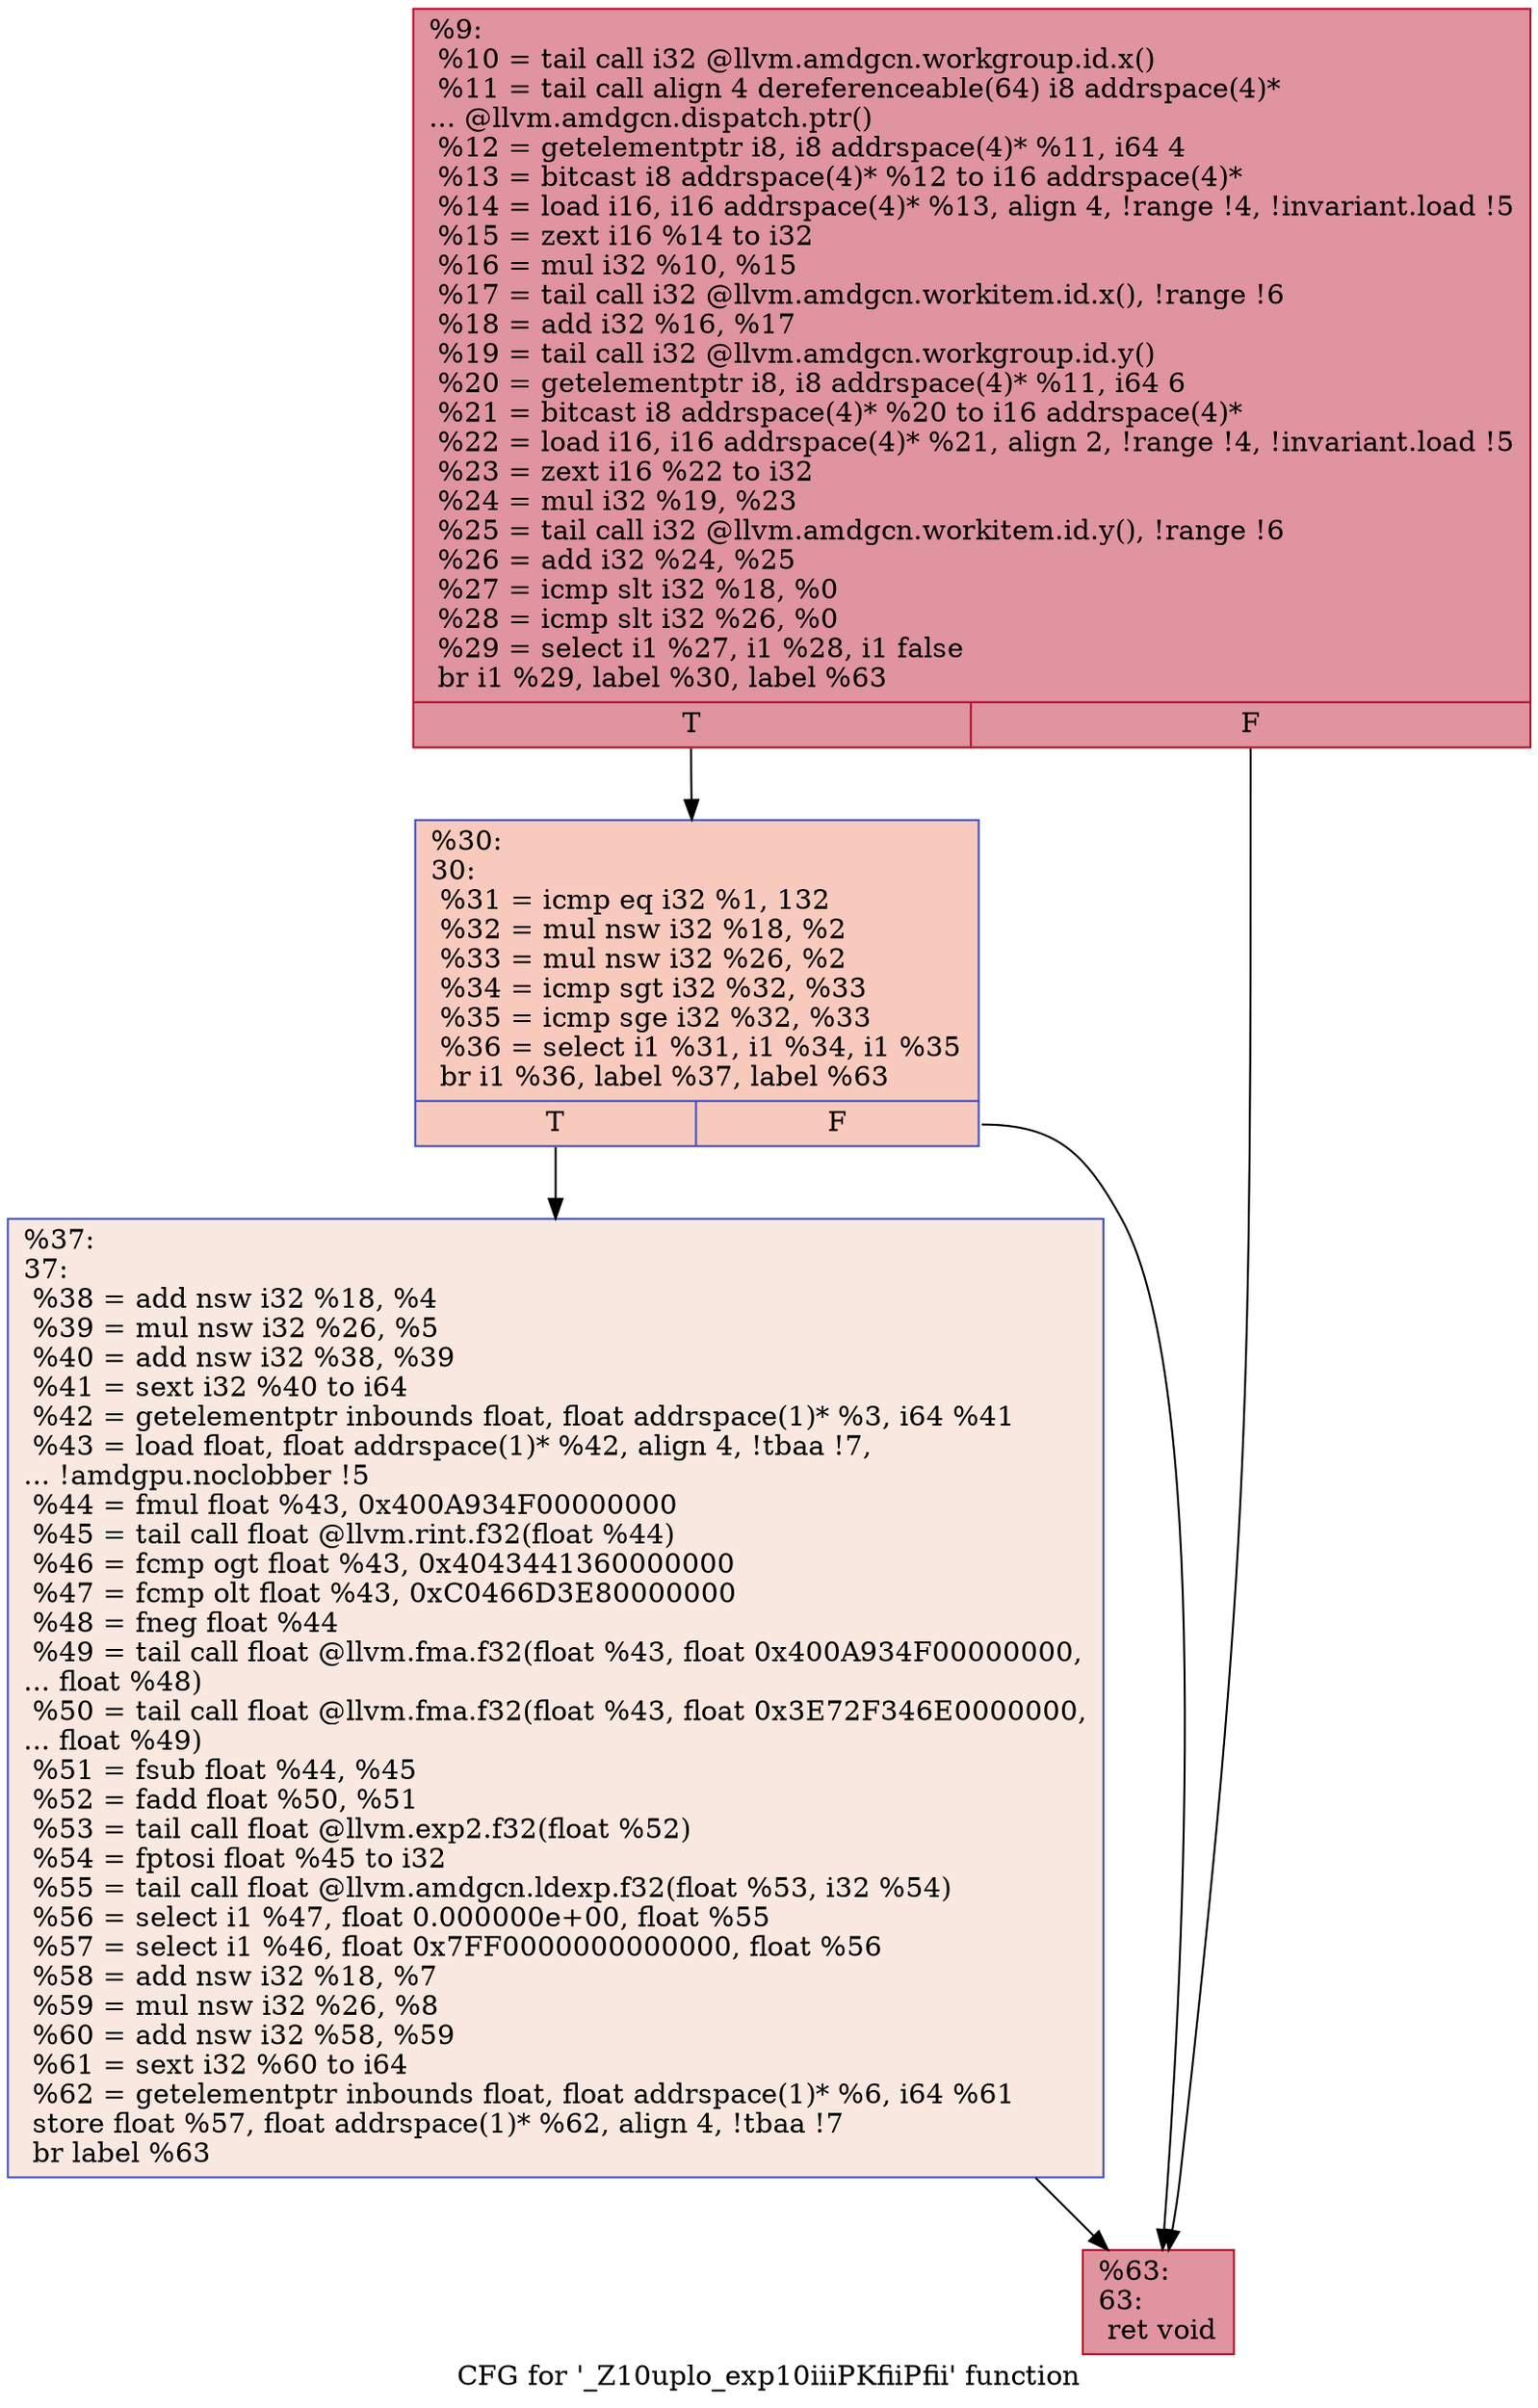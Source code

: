 digraph "CFG for '_Z10uplo_exp10iiiPKfiiPfii' function" {
	label="CFG for '_Z10uplo_exp10iiiPKfiiPfii' function";

	Node0x59ad010 [shape=record,color="#b70d28ff", style=filled, fillcolor="#b70d2870",label="{%9:\l  %10 = tail call i32 @llvm.amdgcn.workgroup.id.x()\l  %11 = tail call align 4 dereferenceable(64) i8 addrspace(4)*\l... @llvm.amdgcn.dispatch.ptr()\l  %12 = getelementptr i8, i8 addrspace(4)* %11, i64 4\l  %13 = bitcast i8 addrspace(4)* %12 to i16 addrspace(4)*\l  %14 = load i16, i16 addrspace(4)* %13, align 4, !range !4, !invariant.load !5\l  %15 = zext i16 %14 to i32\l  %16 = mul i32 %10, %15\l  %17 = tail call i32 @llvm.amdgcn.workitem.id.x(), !range !6\l  %18 = add i32 %16, %17\l  %19 = tail call i32 @llvm.amdgcn.workgroup.id.y()\l  %20 = getelementptr i8, i8 addrspace(4)* %11, i64 6\l  %21 = bitcast i8 addrspace(4)* %20 to i16 addrspace(4)*\l  %22 = load i16, i16 addrspace(4)* %21, align 2, !range !4, !invariant.load !5\l  %23 = zext i16 %22 to i32\l  %24 = mul i32 %19, %23\l  %25 = tail call i32 @llvm.amdgcn.workitem.id.y(), !range !6\l  %26 = add i32 %24, %25\l  %27 = icmp slt i32 %18, %0\l  %28 = icmp slt i32 %26, %0\l  %29 = select i1 %27, i1 %28, i1 false\l  br i1 %29, label %30, label %63\l|{<s0>T|<s1>F}}"];
	Node0x59ad010:s0 -> Node0x59b15d0;
	Node0x59ad010:s1 -> Node0x59b1660;
	Node0x59b15d0 [shape=record,color="#3d50c3ff", style=filled, fillcolor="#ef886b70",label="{%30:\l30:                                               \l  %31 = icmp eq i32 %1, 132\l  %32 = mul nsw i32 %18, %2\l  %33 = mul nsw i32 %26, %2\l  %34 = icmp sgt i32 %32, %33\l  %35 = icmp sge i32 %32, %33\l  %36 = select i1 %31, i1 %34, i1 %35\l  br i1 %36, label %37, label %63\l|{<s0>T|<s1>F}}"];
	Node0x59b15d0:s0 -> Node0x59af650;
	Node0x59b15d0:s1 -> Node0x59b1660;
	Node0x59af650 [shape=record,color="#3d50c3ff", style=filled, fillcolor="#f1ccb870",label="{%37:\l37:                                               \l  %38 = add nsw i32 %18, %4\l  %39 = mul nsw i32 %26, %5\l  %40 = add nsw i32 %38, %39\l  %41 = sext i32 %40 to i64\l  %42 = getelementptr inbounds float, float addrspace(1)* %3, i64 %41\l  %43 = load float, float addrspace(1)* %42, align 4, !tbaa !7,\l... !amdgpu.noclobber !5\l  %44 = fmul float %43, 0x400A934F00000000\l  %45 = tail call float @llvm.rint.f32(float %44)\l  %46 = fcmp ogt float %43, 0x4043441360000000\l  %47 = fcmp olt float %43, 0xC0466D3E80000000\l  %48 = fneg float %44\l  %49 = tail call float @llvm.fma.f32(float %43, float 0x400A934F00000000,\l... float %48)\l  %50 = tail call float @llvm.fma.f32(float %43, float 0x3E72F346E0000000,\l... float %49)\l  %51 = fsub float %44, %45\l  %52 = fadd float %50, %51\l  %53 = tail call float @llvm.exp2.f32(float %52)\l  %54 = fptosi float %45 to i32\l  %55 = tail call float @llvm.amdgcn.ldexp.f32(float %53, i32 %54)\l  %56 = select i1 %47, float 0.000000e+00, float %55\l  %57 = select i1 %46, float 0x7FF0000000000000, float %56\l  %58 = add nsw i32 %18, %7\l  %59 = mul nsw i32 %26, %8\l  %60 = add nsw i32 %58, %59\l  %61 = sext i32 %60 to i64\l  %62 = getelementptr inbounds float, float addrspace(1)* %6, i64 %61\l  store float %57, float addrspace(1)* %62, align 4, !tbaa !7\l  br label %63\l}"];
	Node0x59af650 -> Node0x59b1660;
	Node0x59b1660 [shape=record,color="#b70d28ff", style=filled, fillcolor="#b70d2870",label="{%63:\l63:                                               \l  ret void\l}"];
}

